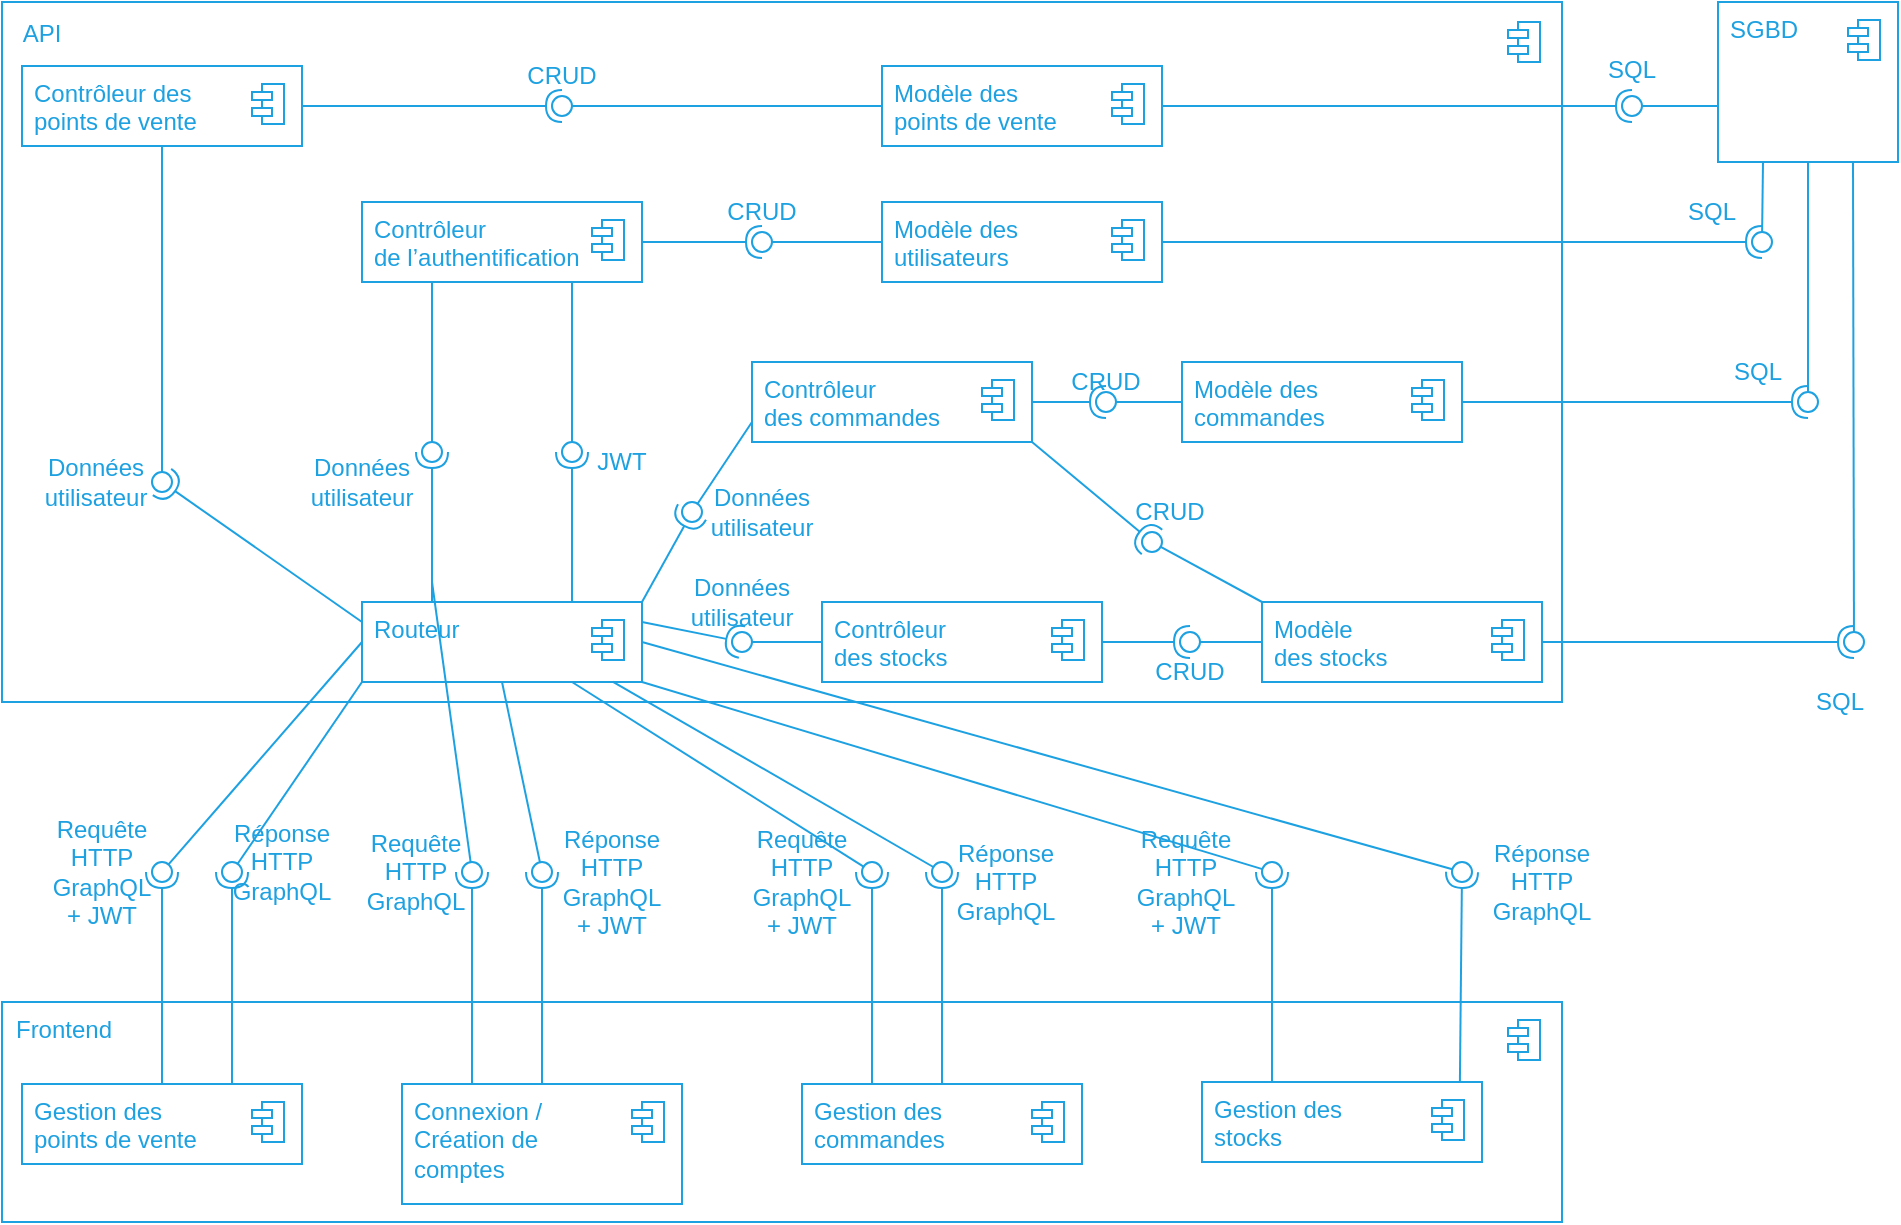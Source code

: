 <mxfile>
    <diagram id="GNdYHzxpxQGXfG1FeGK9" name="Page-1">
        <mxGraphModel dx="1885" dy="1904" grid="1" gridSize="10" guides="1" tooltips="1" connect="1" arrows="1" fold="1" page="1" pageScale="1" pageWidth="827" pageHeight="1169" math="0" shadow="0">
            <root>
                <mxCell id="0"/>
                <mxCell id="1" parent="0"/>
                <mxCell id="58" value="" style="fontStyle=1;align=center;verticalAlign=top;childLayout=stackLayout;horizontal=1;horizontalStack=0;resizeParent=1;resizeParentMax=0;resizeLast=0;marginBottom=0;strokeColor=#1DA1E1;fillColor=none;container=0;" parent="1" vertex="1">
                    <mxGeometry x="-130" y="-10" width="780" height="350" as="geometry"/>
                </mxCell>
                <mxCell id="91" value="" style="rounded=0;orthogonalLoop=1;jettySize=auto;html=1;endArrow=none;endFill=0;strokeColor=#1DA1E1;" parent="1" target="93" edge="1">
                    <mxGeometry relative="1" as="geometry">
                        <mxPoint x="85" y="280" as="sourcePoint"/>
                    </mxGeometry>
                </mxCell>
                <mxCell id="92" value="" style="rounded=0;orthogonalLoop=1;jettySize=auto;html=1;endArrow=halfCircle;endFill=0;entryX=0.5;entryY=0.5;entryDx=0;entryDy=0;endSize=6;strokeWidth=1;exitX=0.25;exitY=0;exitDx=0;exitDy=0;strokeColor=#1DA1E1;" parent="1" source="53" target="93" edge="1">
                    <mxGeometry relative="1" as="geometry">
                        <mxPoint x="530" y="375" as="sourcePoint"/>
                    </mxGeometry>
                </mxCell>
                <mxCell id="93" value="" style="ellipse;whiteSpace=wrap;html=1;fontFamily=Helvetica;fontSize=12;fontColor=#000000;align=center;points=[];aspect=fixed;resizable=0;fillColor=none;strokeColor=#1DA1E1;" parent="1" vertex="1">
                    <mxGeometry x="100" y="420" width="10" height="10" as="geometry"/>
                </mxCell>
                <mxCell id="101" value="" style="rounded=0;orthogonalLoop=1;jettySize=auto;html=1;endArrow=none;endFill=0;strokeColor=#1DA1E1;exitX=0.25;exitY=1;exitDx=0;exitDy=0;" parent="1" target="103" edge="1">
                    <mxGeometry relative="1" as="geometry">
                        <mxPoint x="85" y="130" as="sourcePoint"/>
                    </mxGeometry>
                </mxCell>
                <mxCell id="102" value="" style="rounded=0;orthogonalLoop=1;jettySize=auto;html=1;endArrow=halfCircle;endFill=0;entryX=0.5;entryY=0.5;entryDx=0;entryDy=0;endSize=6;strokeWidth=1;exitX=0.25;exitY=0;exitDx=0;exitDy=0;strokeColor=#1DA1E1;" parent="1" source="56" target="103" edge="1">
                    <mxGeometry relative="1" as="geometry">
                        <mxPoint x="95" y="550" as="sourcePoint"/>
                    </mxGeometry>
                </mxCell>
                <mxCell id="103" value="" style="ellipse;whiteSpace=wrap;html=1;fontFamily=Helvetica;fontSize=12;fontColor=#000000;align=center;points=[];aspect=fixed;resizable=0;fillColor=none;strokeColor=#1DA1E1;" parent="1" vertex="1">
                    <mxGeometry x="80" y="210" width="10" height="10" as="geometry"/>
                </mxCell>
                <mxCell id="115" value="&lt;font color=&quot;#1da1e1&quot;&gt;Requête&lt;br&gt;HTTP&lt;br&gt;GraphQL&lt;br&gt;&lt;/font&gt;" style="text;html=1;strokeColor=none;fillColor=none;align=center;verticalAlign=middle;whiteSpace=wrap;rounded=0;" parent="1" vertex="1">
                    <mxGeometry x="57" y="415" width="40" height="20" as="geometry"/>
                </mxCell>
                <mxCell id="118" value="" style="rounded=0;orthogonalLoop=1;jettySize=auto;html=1;endArrow=none;endFill=0;strokeColor=#1DA1E1;exitX=0.5;exitY=1;exitDx=0;exitDy=0;" parent="1" source="56" target="120" edge="1">
                    <mxGeometry relative="1" as="geometry">
                        <mxPoint x="95" y="290" as="sourcePoint"/>
                    </mxGeometry>
                </mxCell>
                <mxCell id="119" value="" style="rounded=0;orthogonalLoop=1;jettySize=auto;html=1;endArrow=halfCircle;endFill=0;entryX=0.5;entryY=0.5;entryDx=0;entryDy=0;endSize=6;strokeWidth=1;exitX=0.5;exitY=0;exitDx=0;exitDy=0;strokeColor=#1DA1E1;" parent="1" source="53" target="120" edge="1">
                    <mxGeometry relative="1" as="geometry">
                        <mxPoint x="95" y="500" as="sourcePoint"/>
                    </mxGeometry>
                </mxCell>
                <mxCell id="120" value="" style="ellipse;whiteSpace=wrap;html=1;fontFamily=Helvetica;fontSize=12;fontColor=#000000;align=center;points=[];aspect=fixed;resizable=0;fillColor=none;strokeColor=#1DA1E1;" parent="1" vertex="1">
                    <mxGeometry x="135" y="420" width="10" height="10" as="geometry"/>
                </mxCell>
                <mxCell id="121" value="&lt;font color=&quot;#1da1e1&quot;&gt;Réponse&lt;br&gt;HTTP&lt;br&gt;GraphQL&lt;br&gt;+ JWT&lt;br&gt;&lt;/font&gt;" style="text;html=1;strokeColor=none;fillColor=none;align=center;verticalAlign=middle;whiteSpace=wrap;rounded=0;" parent="1" vertex="1">
                    <mxGeometry x="155" y="420" width="40" height="20" as="geometry"/>
                </mxCell>
                <mxCell id="133" value="" style="fontStyle=1;align=center;verticalAlign=top;childLayout=stackLayout;horizontal=1;horizontalStack=0;resizeParent=1;resizeParentMax=0;resizeLast=0;marginBottom=0;strokeColor=#1DA1E1;fillColor=none;container=0;" parent="1" vertex="1">
                    <mxGeometry x="-130" y="490" width="780" height="110" as="geometry"/>
                </mxCell>
                <mxCell id="169" value="" style="rounded=0;orthogonalLoop=1;jettySize=auto;html=1;endArrow=none;endFill=0;strokeColor=#1DA1E1;exitX=0.75;exitY=1;exitDx=0;exitDy=0;" parent="1" source="56" target="171" edge="1">
                    <mxGeometry relative="1" as="geometry">
                        <mxPoint x="165" y="290.0" as="sourcePoint"/>
                    </mxGeometry>
                </mxCell>
                <mxCell id="170" value="" style="rounded=0;orthogonalLoop=1;jettySize=auto;html=1;endArrow=halfCircle;endFill=0;entryX=0.5;entryY=0.5;entryDx=0;entryDy=0;endSize=6;strokeWidth=1;exitX=0.25;exitY=0;exitDx=0;exitDy=0;strokeColor=#1DA1E1;" parent="1" source="131" target="171" edge="1">
                    <mxGeometry relative="1" as="geometry">
                        <mxPoint x="165" y="530" as="sourcePoint"/>
                    </mxGeometry>
                </mxCell>
                <mxCell id="171" value="" style="ellipse;whiteSpace=wrap;html=1;fontFamily=Helvetica;fontSize=12;fontColor=#000000;align=center;points=[];aspect=fixed;resizable=0;fillColor=none;strokeColor=#1DA1E1;" parent="1" vertex="1">
                    <mxGeometry x="300" y="420" width="10" height="10" as="geometry"/>
                </mxCell>
                <mxCell id="188" value="" style="rounded=0;orthogonalLoop=1;jettySize=auto;html=1;endArrow=halfCircle;endFill=0;entryX=0.5;entryY=0.5;entryDx=0;entryDy=0;endSize=6;strokeWidth=1;exitX=0.5;exitY=0;exitDx=0;exitDy=0;strokeColor=#1DA1E1;" parent="1" target="187" edge="1" source="131">
                    <mxGeometry relative="1" as="geometry">
                        <mxPoint x="320" y="70" as="sourcePoint"/>
                    </mxGeometry>
                </mxCell>
                <mxCell id="189" value="" style="rounded=0;orthogonalLoop=1;jettySize=auto;html=1;endArrow=none;endFill=0;strokeColor=#1DA1E1;exitX=0.895;exitY=0.995;exitDx=0;exitDy=0;exitPerimeter=0;" parent="1" target="187" edge="1" source="56">
                    <mxGeometry relative="1" as="geometry">
                        <mxPoint x="200" y="70" as="sourcePoint"/>
                    </mxGeometry>
                </mxCell>
                <mxCell id="187" value="" style="ellipse;whiteSpace=wrap;html=1;fontFamily=Helvetica;fontSize=12;fontColor=#000000;align=center;points=[];aspect=fixed;resizable=0;fillColor=none;strokeColor=#1DA1E1;" parent="1" vertex="1">
                    <mxGeometry x="335" y="420" width="10" height="10" as="geometry"/>
                </mxCell>
                <mxCell id="190" value="&lt;font color=&quot;#1da1e1&quot;&gt;Requête&lt;br&gt;HTTP&lt;br&gt;GraphQL&lt;br&gt;+ JWT&lt;br&gt;&lt;/font&gt;" style="text;html=1;strokeColor=none;fillColor=none;align=center;verticalAlign=middle;whiteSpace=wrap;rounded=0;" vertex="1" parent="1">
                    <mxGeometry x="250" y="420" width="40" height="20" as="geometry"/>
                </mxCell>
                <mxCell id="192" value="&lt;font color=&quot;#1da1e1&quot;&gt;Réponse&lt;br&gt;HTTP&lt;br&gt;GraphQL&lt;br&gt;&lt;/font&gt;" style="text;html=1;strokeColor=none;fillColor=none;align=center;verticalAlign=middle;whiteSpace=wrap;rounded=0;" vertex="1" parent="1">
                    <mxGeometry x="352" y="420" width="40" height="20" as="geometry"/>
                </mxCell>
                <mxCell id="194" value="" style="ellipse;whiteSpace=wrap;html=1;fontFamily=Helvetica;fontSize=12;fontColor=#000000;align=center;points=[];aspect=fixed;resizable=0;fillColor=none;strokeColor=#1DA1E1;" vertex="1" parent="1">
                    <mxGeometry x="210" y="240" width="10" height="10" as="geometry"/>
                </mxCell>
                <mxCell id="195" value="" style="rounded=0;orthogonalLoop=1;jettySize=auto;html=1;endArrow=none;endFill=0;strokeColor=#1DA1E1;exitX=0;exitY=0.75;exitDx=0;exitDy=0;" edge="1" parent="1" target="194" source="182">
                    <mxGeometry relative="1" as="geometry">
                        <mxPoint x="165" y="140" as="sourcePoint"/>
                    </mxGeometry>
                </mxCell>
                <mxCell id="196" value="" style="rounded=0;orthogonalLoop=1;jettySize=auto;html=1;endArrow=halfCircle;endFill=0;entryX=0.5;entryY=0.5;entryDx=0;entryDy=0;endSize=6;strokeWidth=1;exitX=1;exitY=0;exitDx=0;exitDy=0;strokeColor=#1DA1E1;" edge="1" parent="1" target="194" source="56">
                    <mxGeometry relative="1" as="geometry">
                        <mxPoint x="165" y="300" as="sourcePoint"/>
                    </mxGeometry>
                </mxCell>
                <mxCell id="135" value="" style="shape=module;jettyWidth=10;jettyHeight=4;strokeColor=#1DA1E1;" parent="1" vertex="1">
                    <mxGeometry x="623" y="499" width="16" height="20" as="geometry">
                        <mxPoint x="-25" y="9" as="offset"/>
                    </mxGeometry>
                </mxCell>
                <mxCell id="52" value="" style="fontStyle=1;align=center;verticalAlign=top;childLayout=stackLayout;horizontal=1;horizontalStack=0;resizeParent=1;resizeParentMax=0;resizeLast=0;marginBottom=0;strokeColor=#1DA1E1;fillColor=none;" parent="1" vertex="1">
                    <mxGeometry x="70" y="531" width="140" height="60" as="geometry"/>
                </mxCell>
                <mxCell id="53" value="&lt;font color=&quot;#1da1e1&quot;&gt;Connexion /&amp;nbsp;&lt;br&gt;Création de &lt;br&gt;comptes&lt;br&gt;&lt;/font&gt;" style="html=1;align=left;spacingLeft=4;verticalAlign=top;strokeColor=none;fillColor=none;" parent="52" vertex="1">
                    <mxGeometry width="140" height="60" as="geometry"/>
                </mxCell>
                <mxCell id="54" value="" style="shape=module;jettyWidth=10;jettyHeight=4;strokeColor=#1DA1E1;" parent="53" vertex="1">
                    <mxGeometry x="1" width="16" height="20" relative="1" as="geometry">
                        <mxPoint x="-25" y="9" as="offset"/>
                    </mxGeometry>
                </mxCell>
                <mxCell id="130" value="" style="fontStyle=1;align=center;verticalAlign=top;childLayout=stackLayout;horizontal=1;horizontalStack=0;resizeParent=1;resizeParentMax=0;resizeLast=0;marginBottom=0;strokeColor=#1DA1E1;fillColor=none;" parent="1" vertex="1">
                    <mxGeometry x="270" y="531" width="140" height="40" as="geometry"/>
                </mxCell>
                <mxCell id="131" value="&lt;font color=&quot;#1da1e1&quot;&gt;Gestion des&amp;nbsp;&lt;br&gt;commandes&lt;br&gt;&lt;/font&gt;" style="html=1;align=left;spacingLeft=4;verticalAlign=top;strokeColor=none;fillColor=none;" parent="130" vertex="1">
                    <mxGeometry width="140" height="40" as="geometry"/>
                </mxCell>
                <mxCell id="132" value="" style="shape=module;jettyWidth=10;jettyHeight=4;strokeColor=#1DA1E1;" parent="131" vertex="1">
                    <mxGeometry x="1" width="16" height="20" relative="1" as="geometry">
                        <mxPoint x="-25" y="9" as="offset"/>
                    </mxGeometry>
                </mxCell>
                <mxCell id="60" value="" style="shape=module;jettyWidth=10;jettyHeight=4;strokeColor=#1DA1E1;" parent="1" vertex="1">
                    <mxGeometry x="623" width="16" height="20" as="geometry">
                        <mxPoint x="-25" y="9" as="offset"/>
                    </mxGeometry>
                </mxCell>
                <mxCell id="35" value="" style="fontStyle=1;align=center;verticalAlign=top;childLayout=stackLayout;horizontal=1;horizontalStack=0;resizeParent=1;resizeParentMax=0;resizeLast=0;marginBottom=0;strokeColor=#1DA1E1;fillColor=none;" parent="1" vertex="1">
                    <mxGeometry x="50" y="90" width="140" height="40" as="geometry"/>
                </mxCell>
                <mxCell id="36" value="&lt;font color=&quot;#1da1e1&quot;&gt;Contrôleur &lt;br&gt;de l’authentification&lt;br&gt;&lt;/font&gt;" style="html=1;align=left;spacingLeft=4;verticalAlign=top;strokeColor=none;fillColor=none;" parent="35" vertex="1">
                    <mxGeometry width="140" height="40" as="geometry"/>
                </mxCell>
                <mxCell id="37" value="" style="shape=module;jettyWidth=10;jettyHeight=4;strokeColor=#1DA1E1;" parent="36" vertex="1">
                    <mxGeometry x="1" width="16" height="20" relative="1" as="geometry">
                        <mxPoint x="-25" y="9" as="offset"/>
                    </mxGeometry>
                </mxCell>
                <mxCell id="55" value="" style="fontStyle=1;align=center;verticalAlign=top;childLayout=stackLayout;horizontal=1;horizontalStack=0;resizeParent=1;resizeParentMax=0;resizeLast=0;marginBottom=0;strokeColor=#1DA1E1;fillColor=none;" parent="1" vertex="1">
                    <mxGeometry x="50" y="290" width="140" height="40" as="geometry"/>
                </mxCell>
                <mxCell id="56" value="&lt;font color=&quot;#1da1e1&quot;&gt;Routeur&amp;nbsp;&lt;br&gt;&lt;/font&gt;" style="html=1;align=left;spacingLeft=4;verticalAlign=top;strokeColor=none;fillColor=none;" parent="55" vertex="1">
                    <mxGeometry width="140" height="40" as="geometry"/>
                </mxCell>
                <mxCell id="57" value="" style="shape=module;jettyWidth=10;jettyHeight=4;strokeColor=#1DA1E1;" parent="56" vertex="1">
                    <mxGeometry x="1" width="16" height="20" relative="1" as="geometry">
                        <mxPoint x="-25" y="9" as="offset"/>
                    </mxGeometry>
                </mxCell>
                <mxCell id="106" value="" style="fontStyle=1;align=center;verticalAlign=top;childLayout=stackLayout;horizontal=1;horizontalStack=0;resizeParent=1;resizeParentMax=0;resizeLast=0;marginBottom=0;strokeColor=#1DA1E1;fillColor=none;" parent="1" vertex="1">
                    <mxGeometry x="310" y="90" width="140" height="40" as="geometry"/>
                </mxCell>
                <mxCell id="107" value="&lt;font color=&quot;#1da1e1&quot;&gt;Modèle des&lt;br&gt;utilisateurs&lt;br&gt;&lt;/font&gt;" style="html=1;align=left;spacingLeft=4;verticalAlign=top;strokeColor=none;fillColor=none;" parent="106" vertex="1">
                    <mxGeometry width="140" height="40" as="geometry"/>
                </mxCell>
                <mxCell id="108" value="" style="shape=module;jettyWidth=10;jettyHeight=4;strokeColor=#1DA1E1;" parent="107" vertex="1">
                    <mxGeometry x="1" width="16" height="20" relative="1" as="geometry">
                        <mxPoint x="-25" y="9" as="offset"/>
                    </mxGeometry>
                </mxCell>
                <mxCell id="116" value="&lt;font color=&quot;#1da1e1&quot;&gt;SQL&lt;/font&gt;" style="text;html=1;strokeColor=none;fillColor=none;align=center;verticalAlign=middle;whiteSpace=wrap;rounded=0;" parent="1" vertex="1">
                    <mxGeometry x="705" y="85" width="40" height="20" as="geometry"/>
                </mxCell>
                <mxCell id="125" value="" style="ellipse;whiteSpace=wrap;html=1;fontFamily=Helvetica;fontSize=12;fontColor=#000000;align=center;points=[];aspect=fixed;resizable=0;fillColor=none;strokeColor=#1DA1E1;" parent="1" vertex="1">
                    <mxGeometry x="150" y="210" width="10" height="10" as="geometry"/>
                </mxCell>
                <mxCell id="123" value="" style="rounded=0;orthogonalLoop=1;jettySize=auto;html=1;endArrow=none;endFill=0;strokeColor=#1DA1E1;exitX=0.75;exitY=1;exitDx=0;exitDy=0;" parent="1" target="125" edge="1">
                    <mxGeometry x="10" y="60" as="geometry">
                        <mxPoint x="155" y="130" as="sourcePoint"/>
                    </mxGeometry>
                </mxCell>
                <mxCell id="124" value="" style="rounded=0;orthogonalLoop=1;jettySize=auto;html=1;endArrow=halfCircle;endFill=0;entryX=0.5;entryY=0.5;entryDx=0;entryDy=0;endSize=6;strokeWidth=1;exitX=0.75;exitY=0;exitDx=0;exitDy=0;strokeColor=#1DA1E1;" parent="1" source="56" target="125" edge="1">
                    <mxGeometry x="10" y="60" as="geometry">
                        <mxPoint x="95" y="300" as="sourcePoint"/>
                    </mxGeometry>
                </mxCell>
                <mxCell id="126" value="&lt;font color=&quot;#1da1e1&quot;&gt;Données&lt;br&gt;utilisateur&lt;br&gt;&lt;/font&gt;" style="text;html=1;strokeColor=none;fillColor=none;align=center;verticalAlign=middle;whiteSpace=wrap;rounded=0;" parent="1" vertex="1">
                    <mxGeometry x="30" y="220" width="40" height="20" as="geometry"/>
                </mxCell>
                <mxCell id="127" value="&lt;font color=&quot;#1da1e1&quot;&gt;JWT&lt;br&gt;&lt;/font&gt;" style="text;html=1;strokeColor=none;fillColor=none;align=center;verticalAlign=middle;whiteSpace=wrap;rounded=0;" parent="1" vertex="1">
                    <mxGeometry x="160" y="210" width="40" height="20" as="geometry"/>
                </mxCell>
                <mxCell id="128" value="&lt;font color=&quot;#1da1e1&quot;&gt;CRUD&lt;br&gt;&lt;/font&gt;" style="text;html=1;strokeColor=none;fillColor=none;align=center;verticalAlign=middle;whiteSpace=wrap;rounded=0;" parent="1" vertex="1">
                    <mxGeometry x="230" y="85" width="40" height="20" as="geometry"/>
                </mxCell>
                <mxCell id="184" value="" style="fontStyle=1;align=center;verticalAlign=top;childLayout=stackLayout;horizontal=1;horizontalStack=0;resizeParent=1;resizeParentMax=0;resizeLast=0;marginBottom=0;strokeColor=#1DA1E1;fillColor=none;" parent="1" vertex="1">
                    <mxGeometry x="460" y="170" width="140" height="40" as="geometry"/>
                </mxCell>
                <mxCell id="185" value="&lt;font color=&quot;#1da1e1&quot;&gt;Modèle des&lt;br&gt;commandes&lt;br&gt;&lt;/font&gt;" style="html=1;align=left;spacingLeft=4;verticalAlign=top;strokeColor=none;fillColor=none;" parent="184" vertex="1">
                    <mxGeometry width="140" height="40" as="geometry"/>
                </mxCell>
                <mxCell id="186" value="" style="shape=module;jettyWidth=10;jettyHeight=4;strokeColor=#1DA1E1;" parent="185" vertex="1">
                    <mxGeometry x="1" width="16" height="20" relative="1" as="geometry">
                        <mxPoint x="-25" y="9" as="offset"/>
                    </mxGeometry>
                </mxCell>
                <mxCell id="181" value="" style="fontStyle=1;align=center;verticalAlign=top;childLayout=stackLayout;horizontal=1;horizontalStack=0;resizeParent=1;resizeParentMax=0;resizeLast=0;marginBottom=0;strokeColor=#1DA1E1;fillColor=none;" parent="1" vertex="1">
                    <mxGeometry x="245" y="170" width="140" height="40" as="geometry"/>
                </mxCell>
                <mxCell id="182" value="&lt;font color=&quot;#1da1e1&quot;&gt;Contrôleur &lt;br&gt;des commandes&lt;br&gt;&lt;/font&gt;" style="html=1;align=left;spacingLeft=4;verticalAlign=top;strokeColor=none;fillColor=none;" parent="181" vertex="1">
                    <mxGeometry width="140" height="40" as="geometry"/>
                </mxCell>
                <mxCell id="183" value="" style="shape=module;jettyWidth=10;jettyHeight=4;strokeColor=#1DA1E1;" parent="182" vertex="1">
                    <mxGeometry x="1" width="16" height="20" relative="1" as="geometry">
                        <mxPoint x="-25" y="9" as="offset"/>
                    </mxGeometry>
                </mxCell>
                <mxCell id="197" value="&lt;font color=&quot;#1da1e1&quot;&gt;Données&lt;br&gt;utilisateur&lt;br&gt;&lt;/font&gt;" style="text;html=1;strokeColor=none;fillColor=none;align=center;verticalAlign=middle;whiteSpace=wrap;rounded=0;" vertex="1" parent="1">
                    <mxGeometry x="230" y="235" width="40" height="20" as="geometry"/>
                </mxCell>
                <mxCell id="24" value="" style="fontStyle=1;align=center;verticalAlign=top;childLayout=stackLayout;horizontal=1;horizontalStack=0;resizeParent=1;resizeParentMax=0;resizeLast=0;marginBottom=0;strokeColor=#1DA1E1;fillColor=none;" parent="1" vertex="1">
                    <mxGeometry x="728" y="-10" width="90" height="80" as="geometry"/>
                </mxCell>
                <mxCell id="25" value="&lt;font color=&quot;#1da1e1&quot;&gt;SGBD&lt;/font&gt;" style="html=1;align=left;spacingLeft=4;verticalAlign=top;strokeColor=none;fillColor=none;" parent="24" vertex="1">
                    <mxGeometry width="90" height="80" as="geometry"/>
                </mxCell>
                <mxCell id="26" value="" style="shape=module;jettyWidth=10;jettyHeight=4;strokeColor=#1DA1E1;" parent="25" vertex="1">
                    <mxGeometry x="1" width="16" height="20" relative="1" as="geometry">
                        <mxPoint x="-25" y="9" as="offset"/>
                    </mxGeometry>
                </mxCell>
                <mxCell id="202" value="&lt;font color=&quot;#1da1e1&quot;&gt;CRUD&lt;br&gt;&lt;/font&gt;" style="text;html=1;strokeColor=none;fillColor=none;align=center;verticalAlign=middle;whiteSpace=wrap;rounded=0;" vertex="1" parent="1">
                    <mxGeometry x="402" y="170" width="40" height="20" as="geometry"/>
                </mxCell>
                <mxCell id="206" value="&lt;font color=&quot;#1da1e1&quot;&gt;SQL&lt;/font&gt;" style="text;html=1;strokeColor=none;fillColor=none;align=center;verticalAlign=middle;whiteSpace=wrap;rounded=0;" vertex="1" parent="1">
                    <mxGeometry x="728" y="165" width="40" height="20" as="geometry"/>
                </mxCell>
                <mxCell id="207" value="" style="fontStyle=1;align=center;verticalAlign=top;childLayout=stackLayout;horizontal=1;horizontalStack=0;resizeParent=1;resizeParentMax=0;resizeLast=0;marginBottom=0;strokeColor=#1DA1E1;fillColor=none;" vertex="1" parent="1">
                    <mxGeometry x="280" y="290" width="140" height="40" as="geometry"/>
                </mxCell>
                <mxCell id="208" value="&lt;font color=&quot;#1da1e1&quot;&gt;Contrôleur &lt;br&gt;des stocks&lt;br&gt;&lt;/font&gt;" style="html=1;align=left;spacingLeft=4;verticalAlign=top;strokeColor=none;fillColor=none;" vertex="1" parent="207">
                    <mxGeometry width="140" height="40" as="geometry"/>
                </mxCell>
                <mxCell id="209" value="" style="shape=module;jettyWidth=10;jettyHeight=4;strokeColor=#1DA1E1;" vertex="1" parent="208">
                    <mxGeometry x="1" width="16" height="20" relative="1" as="geometry">
                        <mxPoint x="-25" y="9" as="offset"/>
                    </mxGeometry>
                </mxCell>
                <mxCell id="211" value="" style="fontStyle=1;align=center;verticalAlign=top;childLayout=stackLayout;horizontal=1;horizontalStack=0;resizeParent=1;resizeParentMax=0;resizeLast=0;marginBottom=0;strokeColor=#1DA1E1;fillColor=none;" vertex="1" parent="1">
                    <mxGeometry x="500" y="290" width="140" height="40" as="geometry"/>
                </mxCell>
                <mxCell id="212" value="&lt;font color=&quot;#1da1e1&quot;&gt;Modèle&amp;nbsp;&lt;br&gt;des stocks&lt;br&gt;&lt;/font&gt;" style="html=1;align=left;spacingLeft=4;verticalAlign=top;strokeColor=none;fillColor=none;" vertex="1" parent="211">
                    <mxGeometry width="140" height="40" as="geometry"/>
                </mxCell>
                <mxCell id="213" value="" style="shape=module;jettyWidth=10;jettyHeight=4;strokeColor=#1DA1E1;" vertex="1" parent="212">
                    <mxGeometry x="1" width="16" height="20" relative="1" as="geometry">
                        <mxPoint x="-25" y="9" as="offset"/>
                    </mxGeometry>
                </mxCell>
                <mxCell id="217" value="&lt;font color=&quot;#1da1e1&quot;&gt;CRUD&lt;br&gt;&lt;/font&gt;" style="text;html=1;strokeColor=none;fillColor=none;align=center;verticalAlign=middle;whiteSpace=wrap;rounded=0;" vertex="1" parent="1">
                    <mxGeometry x="434" y="235" width="40" height="20" as="geometry"/>
                </mxCell>
                <mxCell id="218" value="&lt;font color=&quot;#1da1e1&quot;&gt;SQL&lt;br&gt;&lt;/font&gt;" style="text;html=1;strokeColor=none;fillColor=none;align=center;verticalAlign=middle;whiteSpace=wrap;rounded=0;" vertex="1" parent="1">
                    <mxGeometry x="769" y="330" width="40" height="20" as="geometry"/>
                </mxCell>
                <mxCell id="225" value="&lt;font color=&quot;#1da1e1&quot;&gt;CRUD&lt;br&gt;&lt;/font&gt;" style="text;html=1;strokeColor=none;fillColor=none;align=center;verticalAlign=middle;whiteSpace=wrap;rounded=0;" vertex="1" parent="1">
                    <mxGeometry x="444" y="315" width="40" height="20" as="geometry"/>
                </mxCell>
                <mxCell id="226" value="" style="fontStyle=1;align=center;verticalAlign=top;childLayout=stackLayout;horizontal=1;horizontalStack=0;resizeParent=1;resizeParentMax=0;resizeLast=0;marginBottom=0;strokeColor=#1DA1E1;fillColor=none;" vertex="1" parent="1">
                    <mxGeometry x="470" y="530" width="140" height="40" as="geometry"/>
                </mxCell>
                <mxCell id="227" value="&lt;font color=&quot;#1da1e1&quot;&gt;Gestion des&amp;nbsp;&lt;br&gt;stocks&lt;br&gt;&lt;/font&gt;" style="html=1;align=left;spacingLeft=4;verticalAlign=top;strokeColor=none;fillColor=none;" vertex="1" parent="226">
                    <mxGeometry width="140" height="40" as="geometry"/>
                </mxCell>
                <mxCell id="228" value="" style="shape=module;jettyWidth=10;jettyHeight=4;strokeColor=#1DA1E1;" vertex="1" parent="227">
                    <mxGeometry x="1" width="16" height="20" relative="1" as="geometry">
                        <mxPoint x="-25" y="9" as="offset"/>
                    </mxGeometry>
                </mxCell>
                <mxCell id="232" value="" style="ellipse;whiteSpace=wrap;html=1;fontFamily=Helvetica;fontSize=12;fontColor=#000000;align=center;points=[];aspect=fixed;resizable=0;fillColor=none;strokeColor=#1DA1E1;" vertex="1" parent="1">
                    <mxGeometry x="595" y="420" width="10" height="10" as="geometry"/>
                </mxCell>
                <mxCell id="233" value="" style="rounded=0;orthogonalLoop=1;jettySize=auto;html=1;endArrow=halfCircle;endFill=0;entryX=0.5;entryY=0.5;entryDx=0;entryDy=0;endSize=6;strokeWidth=1;exitX=0.921;exitY=0.013;exitDx=0;exitDy=0;strokeColor=#1DA1E1;exitPerimeter=0;" edge="1" parent="1" target="232" source="227">
                    <mxGeometry x="40" y="40" as="geometry">
                        <mxPoint x="540" y="260.0" as="sourcePoint"/>
                    </mxGeometry>
                </mxCell>
                <mxCell id="234" value="" style="rounded=0;orthogonalLoop=1;jettySize=auto;html=1;endArrow=none;endFill=0;strokeColor=#1DA1E1;exitX=1;exitY=0.5;exitDx=0;exitDy=0;" edge="1" parent="1" target="232" source="56">
                    <mxGeometry x="40" y="40" as="geometry">
                        <mxPoint x="405" y="200" as="sourcePoint"/>
                    </mxGeometry>
                </mxCell>
                <mxCell id="235" value="&lt;font color=&quot;#1da1e1&quot;&gt;Réponse&lt;br&gt;HTTP&lt;br&gt;GraphQL&lt;br&gt;&lt;/font&gt;" style="text;html=1;strokeColor=none;fillColor=none;align=center;verticalAlign=middle;whiteSpace=wrap;rounded=0;" vertex="1" parent="1">
                    <mxGeometry x="620" y="420" width="40" height="20" as="geometry"/>
                </mxCell>
                <mxCell id="236" value="&lt;font color=&quot;#1da1e1&quot;&gt;Requête&lt;br&gt;HTTP&lt;br&gt;GraphQL&lt;br&gt;+ JWT&lt;br&gt;&lt;/font&gt;" style="text;html=1;strokeColor=none;fillColor=none;align=center;verticalAlign=middle;whiteSpace=wrap;rounded=0;" vertex="1" parent="1">
                    <mxGeometry x="442" y="420" width="40" height="20" as="geometry"/>
                </mxCell>
                <mxCell id="237" value="" style="ellipse;whiteSpace=wrap;html=1;fontFamily=Helvetica;fontSize=12;fontColor=#000000;align=center;points=[];aspect=fixed;resizable=0;fillColor=none;strokeColor=#1DA1E1;" vertex="1" parent="1">
                    <mxGeometry x="500" y="420" width="10" height="10" as="geometry"/>
                </mxCell>
                <mxCell id="238" value="" style="rounded=0;orthogonalLoop=1;jettySize=auto;html=1;endArrow=halfCircle;endFill=0;entryX=0.5;entryY=0.5;entryDx=0;entryDy=0;endSize=6;strokeWidth=1;strokeColor=#1DA1E1;exitX=0.25;exitY=0;exitDx=0;exitDy=0;" edge="1" parent="1" target="237" source="227">
                    <mxGeometry x="50" y="50" as="geometry">
                        <mxPoint x="425" y="470" as="sourcePoint"/>
                    </mxGeometry>
                </mxCell>
                <mxCell id="239" value="" style="rounded=0;orthogonalLoop=1;jettySize=auto;html=1;endArrow=none;endFill=0;strokeColor=#1DA1E1;exitX=1;exitY=1;exitDx=0;exitDy=0;" edge="1" parent="1" target="237" source="56">
                    <mxGeometry x="50" y="50" as="geometry">
                        <mxPoint x="415" y="210" as="sourcePoint"/>
                    </mxGeometry>
                </mxCell>
                <mxCell id="245" value="" style="ellipse;whiteSpace=wrap;html=1;fontFamily=Helvetica;fontSize=12;fontColor=#000000;align=center;points=[];aspect=fixed;resizable=0;fillColor=none;strokeColor=#1DA1E1;" vertex="1" parent="1">
                    <mxGeometry x="235" y="305" width="10" height="10" as="geometry"/>
                </mxCell>
                <mxCell id="246" value="" style="rounded=0;orthogonalLoop=1;jettySize=auto;html=1;endArrow=halfCircle;endFill=0;entryX=0.5;entryY=0.5;entryDx=0;entryDy=0;endSize=6;strokeWidth=1;exitX=1;exitY=0.25;exitDx=0;exitDy=0;strokeColor=#1DA1E1;" edge="1" parent="1" target="245" source="55">
                    <mxGeometry x="50" y="100" as="geometry">
                        <mxPoint x="530" y="320.0" as="sourcePoint"/>
                    </mxGeometry>
                </mxCell>
                <mxCell id="247" value="" style="rounded=0;orthogonalLoop=1;jettySize=auto;html=1;endArrow=none;endFill=0;strokeColor=#1DA1E1;exitX=0;exitY=0.5;exitDx=0;exitDy=0;" edge="1" parent="1" target="245" source="208">
                    <mxGeometry x="50" y="100" as="geometry">
                        <mxPoint x="430" y="320.0" as="sourcePoint"/>
                    </mxGeometry>
                </mxCell>
                <mxCell id="251" value="" style="ellipse;whiteSpace=wrap;html=1;fontFamily=Helvetica;fontSize=12;fontColor=#000000;align=center;points=[];aspect=fixed;resizable=0;fillColor=none;strokeColor=#1DA1E1;" vertex="1" parent="1">
                    <mxGeometry x="459" y="305" width="10" height="10" as="geometry"/>
                </mxCell>
                <mxCell id="252" value="" style="rounded=0;orthogonalLoop=1;jettySize=auto;html=1;endArrow=halfCircle;endFill=0;entryX=0.5;entryY=0.5;entryDx=0;entryDy=0;endSize=6;strokeWidth=1;exitX=1;exitY=0.5;exitDx=0;exitDy=0;strokeColor=#1DA1E1;" edge="1" parent="1" target="251" source="208">
                    <mxGeometry x="60" y="110" as="geometry">
                        <mxPoint x="200" y="310.0" as="sourcePoint"/>
                    </mxGeometry>
                </mxCell>
                <mxCell id="253" value="" style="rounded=0;orthogonalLoop=1;jettySize=auto;html=1;endArrow=none;endFill=0;strokeColor=#1DA1E1;exitX=0;exitY=0.5;exitDx=0;exitDy=0;" edge="1" parent="1" target="251" source="212">
                    <mxGeometry x="60" y="110" as="geometry">
                        <mxPoint x="290" y="320.0" as="sourcePoint"/>
                    </mxGeometry>
                </mxCell>
                <mxCell id="254" value="" style="ellipse;whiteSpace=wrap;html=1;fontFamily=Helvetica;fontSize=12;fontColor=#000000;align=center;points=[];aspect=fixed;resizable=0;fillColor=none;strokeColor=#1DA1E1;" vertex="1" parent="1">
                    <mxGeometry x="245" y="105" width="10" height="10" as="geometry"/>
                </mxCell>
                <mxCell id="255" value="" style="rounded=0;orthogonalLoop=1;jettySize=auto;html=1;endArrow=halfCircle;endFill=0;entryX=0.5;entryY=0.5;entryDx=0;entryDy=0;endSize=6;strokeWidth=1;exitX=1;exitY=0.5;exitDx=0;exitDy=0;strokeColor=#1DA1E1;" edge="1" parent="1" target="254">
                    <mxGeometry x="70" y="120" as="geometry">
                        <mxPoint x="190" y="110" as="sourcePoint"/>
                    </mxGeometry>
                </mxCell>
                <mxCell id="256" value="" style="rounded=0;orthogonalLoop=1;jettySize=auto;html=1;endArrow=none;endFill=0;strokeColor=#1DA1E1;exitX=0;exitY=0.5;exitDx=0;exitDy=0;" edge="1" parent="1" target="254">
                    <mxGeometry x="70" y="120" as="geometry">
                        <mxPoint x="310" y="110" as="sourcePoint"/>
                    </mxGeometry>
                </mxCell>
                <mxCell id="257" value="&lt;font color=&quot;#1da1e1&quot;&gt;Données&lt;br&gt;utilisateur&lt;br&gt;&lt;/font&gt;" style="text;html=1;strokeColor=none;fillColor=none;align=center;verticalAlign=middle;whiteSpace=wrap;rounded=0;" vertex="1" parent="1">
                    <mxGeometry x="220" y="280" width="40" height="20" as="geometry"/>
                </mxCell>
                <mxCell id="258" value="" style="ellipse;whiteSpace=wrap;html=1;fontFamily=Helvetica;fontSize=12;fontColor=#000000;align=center;points=[];aspect=fixed;resizable=0;fillColor=none;strokeColor=#1DA1E1;" vertex="1" parent="1">
                    <mxGeometry x="440" y="255" width="10" height="10" as="geometry"/>
                </mxCell>
                <mxCell id="259" value="" style="rounded=0;orthogonalLoop=1;jettySize=auto;html=1;endArrow=halfCircle;endFill=0;entryX=0.5;entryY=0.5;entryDx=0;entryDy=0;endSize=6;strokeWidth=1;exitX=1;exitY=1;exitDx=0;exitDy=0;strokeColor=#1DA1E1;" edge="1" parent="1" target="258" source="182">
                    <mxGeometry x="80" y="130" as="geometry">
                        <mxPoint x="220" y="330.0" as="sourcePoint"/>
                    </mxGeometry>
                </mxCell>
                <mxCell id="260" value="" style="rounded=0;orthogonalLoop=1;jettySize=auto;html=1;endArrow=none;endFill=0;strokeColor=#1DA1E1;exitX=0;exitY=0;exitDx=0;exitDy=0;" edge="1" parent="1" target="258" source="212">
                    <mxGeometry x="80" y="130" as="geometry">
                        <mxPoint x="310" y="340.0" as="sourcePoint"/>
                    </mxGeometry>
                </mxCell>
                <mxCell id="261" value="" style="ellipse;whiteSpace=wrap;html=1;fontFamily=Helvetica;fontSize=12;fontColor=#000000;align=center;points=[];aspect=fixed;resizable=0;fillColor=none;strokeColor=#1DA1E1;" vertex="1" parent="1">
                    <mxGeometry x="417" y="185" width="10" height="10" as="geometry"/>
                </mxCell>
                <mxCell id="262" value="" style="rounded=0;orthogonalLoop=1;jettySize=auto;html=1;endArrow=halfCircle;endFill=0;entryX=0.5;entryY=0.5;entryDx=0;entryDy=0;endSize=6;strokeWidth=1;exitX=1;exitY=0.5;exitDx=0;exitDy=0;strokeColor=#1DA1E1;" edge="1" parent="1" target="261" source="182">
                    <mxGeometry x="90" y="140" as="geometry">
                        <mxPoint x="230" y="340.0" as="sourcePoint"/>
                    </mxGeometry>
                </mxCell>
                <mxCell id="263" value="" style="rounded=0;orthogonalLoop=1;jettySize=auto;html=1;endArrow=none;endFill=0;strokeColor=#1DA1E1;exitX=0;exitY=0.5;exitDx=0;exitDy=0;" edge="1" parent="1" target="261" source="185">
                    <mxGeometry x="90" y="140" as="geometry">
                        <mxPoint x="320" y="350.0" as="sourcePoint"/>
                    </mxGeometry>
                </mxCell>
                <mxCell id="264" value="" style="ellipse;whiteSpace=wrap;html=1;fontFamily=Helvetica;fontSize=12;fontColor=#000000;align=center;points=[];aspect=fixed;resizable=0;fillColor=none;strokeColor=#1DA1E1;" vertex="1" parent="1">
                    <mxGeometry x="745" y="105" width="10" height="10" as="geometry"/>
                </mxCell>
                <mxCell id="265" value="" style="rounded=0;orthogonalLoop=1;jettySize=auto;html=1;endArrow=halfCircle;endFill=0;entryX=0.5;entryY=0.5;entryDx=0;entryDy=0;endSize=6;strokeWidth=1;exitX=1;exitY=0.5;exitDx=0;exitDy=0;strokeColor=#1DA1E1;" edge="1" parent="1" target="264">
                    <mxGeometry x="100" y="150" as="geometry">
                        <mxPoint x="450" y="110" as="sourcePoint"/>
                    </mxGeometry>
                </mxCell>
                <mxCell id="266" value="" style="rounded=0;orthogonalLoop=1;jettySize=auto;html=1;endArrow=none;endFill=0;strokeColor=#1DA1E1;exitX=0.25;exitY=1;exitDx=0;exitDy=0;" edge="1" parent="1" target="264" source="25">
                    <mxGeometry x="100" y="150" as="geometry">
                        <mxPoint x="620" y="110" as="sourcePoint"/>
                    </mxGeometry>
                </mxCell>
                <mxCell id="267" value="" style="ellipse;whiteSpace=wrap;html=1;fontFamily=Helvetica;fontSize=12;fontColor=#000000;align=center;points=[];aspect=fixed;resizable=0;fillColor=none;strokeColor=#1DA1E1;" vertex="1" parent="1">
                    <mxGeometry x="768" y="185" width="10" height="10" as="geometry"/>
                </mxCell>
                <mxCell id="268" value="" style="rounded=0;orthogonalLoop=1;jettySize=auto;html=1;endArrow=halfCircle;endFill=0;entryX=0.5;entryY=0.5;entryDx=0;entryDy=0;endSize=6;strokeWidth=1;exitX=1;exitY=0.5;exitDx=0;exitDy=0;strokeColor=#1DA1E1;" edge="1" parent="1" target="267" source="185">
                    <mxGeometry x="110" y="160" as="geometry">
                        <mxPoint x="250" y="360.0" as="sourcePoint"/>
                    </mxGeometry>
                </mxCell>
                <mxCell id="269" value="" style="rounded=0;orthogonalLoop=1;jettySize=auto;html=1;endArrow=none;endFill=0;strokeColor=#1DA1E1;exitX=0.5;exitY=1;exitDx=0;exitDy=0;" edge="1" parent="1" target="267" source="25">
                    <mxGeometry x="110" y="160" as="geometry">
                        <mxPoint x="655" y="130" as="sourcePoint"/>
                    </mxGeometry>
                </mxCell>
                <mxCell id="270" value="" style="ellipse;whiteSpace=wrap;html=1;fontFamily=Helvetica;fontSize=12;fontColor=#000000;align=center;points=[];aspect=fixed;resizable=0;fillColor=none;strokeColor=#1DA1E1;" vertex="1" parent="1">
                    <mxGeometry x="791" y="305" width="10" height="10" as="geometry"/>
                </mxCell>
                <mxCell id="271" value="" style="rounded=0;orthogonalLoop=1;jettySize=auto;html=1;endArrow=halfCircle;endFill=0;entryX=0.5;entryY=0.5;entryDx=0;entryDy=0;endSize=6;strokeWidth=1;exitX=1;exitY=0.5;exitDx=0;exitDy=0;strokeColor=#1DA1E1;" edge="1" parent="1" target="270" source="212">
                    <mxGeometry x="120" y="170" as="geometry">
                        <mxPoint x="260" y="370.0" as="sourcePoint"/>
                    </mxGeometry>
                </mxCell>
                <mxCell id="272" value="" style="rounded=0;orthogonalLoop=1;jettySize=auto;html=1;endArrow=none;endFill=0;strokeColor=#1DA1E1;exitX=0.75;exitY=1;exitDx=0;exitDy=0;" edge="1" parent="1" target="270" source="25">
                    <mxGeometry x="120" y="170" as="geometry">
                        <mxPoint x="690" y="130" as="sourcePoint"/>
                    </mxGeometry>
                </mxCell>
                <mxCell id="273" value="&lt;font color=&quot;#1da1e1&quot;&gt;Frontend&lt;br&gt;&lt;/font&gt;" style="text;html=1;strokeColor=none;fillColor=none;align=center;verticalAlign=middle;whiteSpace=wrap;rounded=0;" vertex="1" parent="1">
                    <mxGeometry x="-119" y="494" width="40" height="20" as="geometry"/>
                </mxCell>
                <mxCell id="274" value="&lt;font color=&quot;#1da1e1&quot;&gt;API&lt;br&gt;&lt;/font&gt;" style="text;html=1;strokeColor=none;fillColor=none;align=center;verticalAlign=middle;whiteSpace=wrap;rounded=0;" vertex="1" parent="1">
                    <mxGeometry x="-120" y="-4" width="20" height="20" as="geometry"/>
                </mxCell>
                <mxCell id="275" value="" style="fontStyle=1;align=center;verticalAlign=top;childLayout=stackLayout;horizontal=1;horizontalStack=0;resizeParent=1;resizeParentMax=0;resizeLast=0;marginBottom=0;strokeColor=#1DA1E1;fillColor=none;" vertex="1" parent="1">
                    <mxGeometry x="-120" y="22" width="140" height="40" as="geometry"/>
                </mxCell>
                <mxCell id="276" value="&lt;font color=&quot;#1da1e1&quot;&gt;Contrôleur&amp;nbsp;des &lt;br&gt;points de vente&lt;br&gt;&lt;/font&gt;" style="html=1;align=left;spacingLeft=4;verticalAlign=top;strokeColor=none;fillColor=none;" vertex="1" parent="275">
                    <mxGeometry width="140" height="40" as="geometry"/>
                </mxCell>
                <mxCell id="277" value="" style="shape=module;jettyWidth=10;jettyHeight=4;strokeColor=#1DA1E1;" vertex="1" parent="276">
                    <mxGeometry x="1" width="16" height="20" relative="1" as="geometry">
                        <mxPoint x="-25" y="9" as="offset"/>
                    </mxGeometry>
                </mxCell>
                <mxCell id="278" value="" style="fontStyle=1;align=center;verticalAlign=top;childLayout=stackLayout;horizontal=1;horizontalStack=0;resizeParent=1;resizeParentMax=0;resizeLast=0;marginBottom=0;strokeColor=#1DA1E1;fillColor=none;" vertex="1" parent="1">
                    <mxGeometry x="310" y="22" width="140" height="40" as="geometry"/>
                </mxCell>
                <mxCell id="279" value="&lt;font color=&quot;#1da1e1&quot;&gt;Modèle&amp;nbsp;des &lt;br&gt;points de vente&lt;br&gt;&lt;/font&gt;" style="html=1;align=left;spacingLeft=4;verticalAlign=top;strokeColor=none;fillColor=none;" vertex="1" parent="278">
                    <mxGeometry width="140" height="40" as="geometry"/>
                </mxCell>
                <mxCell id="280" value="" style="shape=module;jettyWidth=10;jettyHeight=4;strokeColor=#1DA1E1;" vertex="1" parent="279">
                    <mxGeometry x="1" width="16" height="20" relative="1" as="geometry">
                        <mxPoint x="-25" y="9" as="offset"/>
                    </mxGeometry>
                </mxCell>
                <mxCell id="282" value="" style="fontStyle=1;align=center;verticalAlign=top;childLayout=stackLayout;horizontal=1;horizontalStack=0;resizeParent=1;resizeParentMax=0;resizeLast=0;marginBottom=0;strokeColor=#1DA1E1;fillColor=none;" vertex="1" parent="1">
                    <mxGeometry x="-120" y="531" width="140" height="40" as="geometry"/>
                </mxCell>
                <mxCell id="283" value="&lt;font color=&quot;#1da1e1&quot;&gt;Gestion des&amp;nbsp;&lt;br&gt;points de vente&lt;br&gt;&lt;/font&gt;" style="html=1;align=left;spacingLeft=4;verticalAlign=top;strokeColor=none;fillColor=none;" vertex="1" parent="282">
                    <mxGeometry width="140" height="40" as="geometry"/>
                </mxCell>
                <mxCell id="284" value="" style="shape=module;jettyWidth=10;jettyHeight=4;strokeColor=#1DA1E1;" vertex="1" parent="283">
                    <mxGeometry x="1" width="16" height="20" relative="1" as="geometry">
                        <mxPoint x="-25" y="9" as="offset"/>
                    </mxGeometry>
                </mxCell>
                <mxCell id="286" value="" style="rounded=0;orthogonalLoop=1;jettySize=auto;html=1;endArrow=none;endFill=0;strokeColor=#1DA1E1;exitX=0;exitY=0.5;exitDx=0;exitDy=0;" edge="1" parent="1" target="288" source="56">
                    <mxGeometry relative="1" as="geometry">
                        <mxPoint x="95" y="290" as="sourcePoint"/>
                    </mxGeometry>
                </mxCell>
                <mxCell id="287" value="" style="rounded=0;orthogonalLoop=1;jettySize=auto;html=1;endArrow=halfCircle;endFill=0;entryX=0.5;entryY=0.5;entryDx=0;entryDy=0;endSize=6;strokeWidth=1;exitX=0.5;exitY=0;exitDx=0;exitDy=0;strokeColor=#1DA1E1;" edge="1" parent="1" target="288" source="283">
                    <mxGeometry relative="1" as="geometry">
                        <mxPoint x="95" y="530" as="sourcePoint"/>
                    </mxGeometry>
                </mxCell>
                <mxCell id="288" value="" style="ellipse;whiteSpace=wrap;html=1;fontFamily=Helvetica;fontSize=12;fontColor=#000000;align=center;points=[];aspect=fixed;resizable=0;fillColor=none;strokeColor=#1DA1E1;" vertex="1" parent="1">
                    <mxGeometry x="-55" y="420" width="10" height="10" as="geometry"/>
                </mxCell>
                <mxCell id="289" value="" style="rounded=0;orthogonalLoop=1;jettySize=auto;html=1;endArrow=none;endFill=0;strokeColor=#1DA1E1;exitX=0;exitY=1;exitDx=0;exitDy=0;" edge="1" parent="1" target="291" source="56">
                    <mxGeometry relative="1" as="geometry">
                        <mxPoint x="63" y="280" as="sourcePoint"/>
                    </mxGeometry>
                </mxCell>
                <mxCell id="290" value="" style="rounded=0;orthogonalLoop=1;jettySize=auto;html=1;endArrow=halfCircle;endFill=0;entryX=0.5;entryY=0.5;entryDx=0;entryDy=0;endSize=6;strokeWidth=1;exitX=0.75;exitY=0;exitDx=0;exitDy=0;strokeColor=#1DA1E1;" edge="1" parent="1" target="291" source="283">
                    <mxGeometry relative="1" as="geometry">
                        <mxPoint x="105" y="540" as="sourcePoint"/>
                    </mxGeometry>
                </mxCell>
                <mxCell id="291" value="" style="ellipse;whiteSpace=wrap;html=1;fontFamily=Helvetica;fontSize=12;fontColor=#000000;align=center;points=[];aspect=fixed;resizable=0;fillColor=none;strokeColor=#1DA1E1;" vertex="1" parent="1">
                    <mxGeometry x="-20" y="420" width="10" height="10" as="geometry"/>
                </mxCell>
                <mxCell id="292" value="&lt;font color=&quot;#1da1e1&quot;&gt;Requête&lt;br&gt;HTTP&lt;br&gt;GraphQL&lt;br&gt;+ JWT&lt;br&gt;&lt;/font&gt;" style="text;html=1;strokeColor=none;fillColor=none;align=center;verticalAlign=middle;whiteSpace=wrap;rounded=0;" vertex="1" parent="1">
                    <mxGeometry x="-100" y="415" width="40" height="20" as="geometry"/>
                </mxCell>
                <mxCell id="293" value="&lt;font color=&quot;#1da1e1&quot;&gt;Réponse&lt;br&gt;HTTP&lt;br&gt;GraphQL&lt;br&gt;&lt;/font&gt;" style="text;html=1;strokeColor=none;fillColor=none;align=center;verticalAlign=middle;whiteSpace=wrap;rounded=0;" vertex="1" parent="1">
                    <mxGeometry x="-10" y="410" width="40" height="20" as="geometry"/>
                </mxCell>
                <mxCell id="294" value="" style="rounded=0;orthogonalLoop=1;jettySize=auto;html=1;endArrow=none;endFill=0;strokeColor=#1DA1E1;exitX=0.5;exitY=1;exitDx=0;exitDy=0;" edge="1" parent="1" target="296" source="276">
                    <mxGeometry relative="1" as="geometry">
                        <mxPoint x="95" y="140" as="sourcePoint"/>
                    </mxGeometry>
                </mxCell>
                <mxCell id="295" value="" style="rounded=0;orthogonalLoop=1;jettySize=auto;html=1;endArrow=halfCircle;endFill=0;entryX=0.5;entryY=0.5;entryDx=0;entryDy=0;endSize=6;strokeWidth=1;exitX=0;exitY=0.25;exitDx=0;exitDy=0;strokeColor=#1DA1E1;" edge="1" parent="1" target="296" source="56">
                    <mxGeometry relative="1" as="geometry">
                        <mxPoint x="95" y="300" as="sourcePoint"/>
                    </mxGeometry>
                </mxCell>
                <mxCell id="296" value="" style="ellipse;whiteSpace=wrap;html=1;fontFamily=Helvetica;fontSize=12;fontColor=#000000;align=center;points=[];aspect=fixed;resizable=0;fillColor=none;strokeColor=#1DA1E1;" vertex="1" parent="1">
                    <mxGeometry x="-55" y="225" width="10" height="10" as="geometry"/>
                </mxCell>
                <mxCell id="297" value="&lt;font color=&quot;#1da1e1&quot;&gt;Données&lt;br&gt;utilisateur&lt;br&gt;&lt;/font&gt;" style="text;html=1;strokeColor=none;fillColor=none;align=center;verticalAlign=middle;whiteSpace=wrap;rounded=0;" vertex="1" parent="1">
                    <mxGeometry x="-103" y="220" width="40" height="20" as="geometry"/>
                </mxCell>
                <mxCell id="298" value="&lt;font color=&quot;#1da1e1&quot;&gt;CRUD&lt;br&gt;&lt;/font&gt;" style="text;html=1;strokeColor=none;fillColor=none;align=center;verticalAlign=middle;whiteSpace=wrap;rounded=0;" vertex="1" parent="1">
                    <mxGeometry x="130" y="17" width="40" height="20" as="geometry"/>
                </mxCell>
                <mxCell id="299" value="" style="ellipse;whiteSpace=wrap;html=1;fontFamily=Helvetica;fontSize=12;fontColor=#000000;align=center;points=[];aspect=fixed;resizable=0;fillColor=none;strokeColor=#1DA1E1;" vertex="1" parent="1">
                    <mxGeometry x="145" y="37" width="10" height="10" as="geometry"/>
                </mxCell>
                <mxCell id="300" value="" style="rounded=0;orthogonalLoop=1;jettySize=auto;html=1;endArrow=halfCircle;endFill=0;entryX=0.5;entryY=0.5;entryDx=0;entryDy=0;endSize=6;strokeWidth=1;exitX=1;exitY=0.5;exitDx=0;exitDy=0;strokeColor=#1DA1E1;" edge="1" parent="1" target="299" source="276">
                    <mxGeometry x="-30" y="58" as="geometry">
                        <mxPoint x="90" y="48" as="sourcePoint"/>
                    </mxGeometry>
                </mxCell>
                <mxCell id="301" value="" style="rounded=0;orthogonalLoop=1;jettySize=auto;html=1;endArrow=none;endFill=0;strokeColor=#1DA1E1;exitX=0;exitY=0.5;exitDx=0;exitDy=0;" edge="1" parent="1" target="299" source="279">
                    <mxGeometry x="-30" y="58" as="geometry">
                        <mxPoint x="210" y="48" as="sourcePoint"/>
                    </mxGeometry>
                </mxCell>
                <mxCell id="302" value="" style="ellipse;whiteSpace=wrap;html=1;fontFamily=Helvetica;fontSize=12;fontColor=#000000;align=center;points=[];aspect=fixed;resizable=0;fillColor=none;strokeColor=#1DA1E1;" vertex="1" parent="1">
                    <mxGeometry x="680" y="37" width="10" height="10" as="geometry"/>
                </mxCell>
                <mxCell id="303" value="" style="rounded=0;orthogonalLoop=1;jettySize=auto;html=1;endArrow=none;endFill=0;strokeColor=#1DA1E1;" edge="1" target="302" parent="1">
                    <mxGeometry x="124" y="93" as="geometry">
                        <mxPoint x="728" y="42" as="sourcePoint"/>
                    </mxGeometry>
                </mxCell>
                <mxCell id="304" value="" style="rounded=0;orthogonalLoop=1;jettySize=auto;html=1;endArrow=halfCircle;endFill=0;entryX=0.5;entryY=0.5;entryDx=0;entryDy=0;endSize=6;strokeWidth=1;exitX=1;exitY=0.5;exitDx=0;exitDy=0;strokeColor=#1DA1E1;" edge="1" target="302" parent="1" source="279">
                    <mxGeometry x="124" y="93" as="geometry">
                        <mxPoint x="474" y="53" as="sourcePoint"/>
                    </mxGeometry>
                </mxCell>
                <mxCell id="305" value="&lt;font color=&quot;#1da1e1&quot;&gt;SQL&lt;/font&gt;" style="text;html=1;strokeColor=none;fillColor=none;align=center;verticalAlign=middle;whiteSpace=wrap;rounded=0;" vertex="1" parent="1">
                    <mxGeometry x="665" y="14" width="40" height="20" as="geometry"/>
                </mxCell>
            </root>
        </mxGraphModel>
    </diagram>
</mxfile>